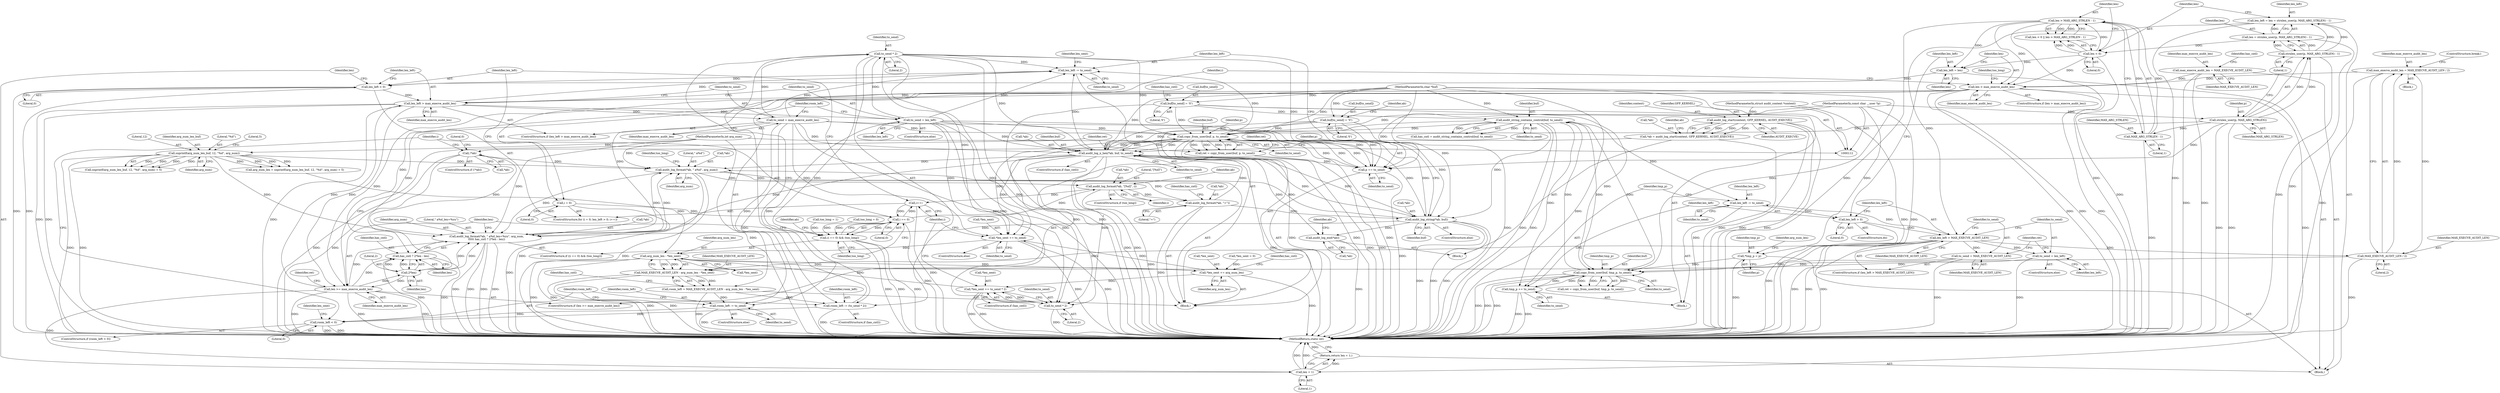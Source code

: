 digraph "1_linux_43761473c254b45883a64441dd0bc85a42f3645c_0@API" {
"1000283" [label="(Call,to_send * 2)"];
"1000268" [label="(Call,to_send = len_left)"];
"1000261" [label="(Call,len_left > max_execve_audit_len)"];
"1000253" [label="(Call,len_left > 0)"];
"1000239" [label="(Call,len_left = len)"];
"1000167" [label="(Call,len > MAX_ARG_STRLEN - 1)"];
"1000164" [label="(Call,len < 0)"];
"1000154" [label="(Call,len = strnlen_user(p, MAX_ARG_STRLEN) - 1)"];
"1000156" [label="(Call,strnlen_user(p, MAX_ARG_STRLEN) - 1)"];
"1000157" [label="(Call,strnlen_user(p, MAX_ARG_STRLEN))"];
"1000117" [label="(MethodParameterIn,const char __user *p)"];
"1000169" [label="(Call,MAX_ARG_STRLEN - 1)"];
"1000394" [label="(Call,len_left -= to_send)"];
"1000283" [label="(Call,to_send * 2)"];
"1000264" [label="(Call,to_send = max_execve_audit_len)"];
"1000338" [label="(Call,copy_from_user(buf, p, to_send))"];
"1000381" [label="(Call,audit_log_n_hex(*ab, buf, to_send))"];
"1000375" [label="(Call,audit_log_format(*ab, \"=\"))"];
"1000363" [label="(Call,audit_log_format(*ab, \" a%d\", arg_num))"];
"1000310" [label="(Call,!*ab)"];
"1000302" [label="(Call,*ab = audit_log_start(context, GFP_KERNEL, AUDIT_EXECVE))"];
"1000305" [label="(Call,audit_log_start(context, GFP_KERNEL, AUDIT_EXECVE))"];
"1000113" [label="(MethodParameterIn,struct audit_context *context)"];
"1000387" [label="(Call,audit_log_string(*ab, buf))"];
"1000218" [label="(Call,audit_string_contains_control(buf, to_send))"];
"1000211" [label="(Call,buf[to_send] = '\0')"];
"1000118" [label="(MethodParameterIn,char *buf)"];
"1000195" [label="(Call,copy_from_user(buf, tmp_p, to_send))"];
"1000122" [label="(Call,*tmp_p = p)"];
"1000233" [label="(Call,tmp_p += to_send)"];
"1000186" [label="(Call,to_send = MAX_EXECVE_AUDIT_LEN)"];
"1000183" [label="(Call,len_left > MAX_EXECVE_AUDIT_LEN)"];
"1000236" [label="(Call,len_left > 0)"];
"1000230" [label="(Call,len_left -= to_send)"];
"1000152" [label="(Call,len_left = len = strnlen_user(p, MAX_ARG_STRLEN) - 1)"];
"1000190" [label="(Call,to_send = len_left)"];
"1000358" [label="(Call,buf[to_send] = '\0')"];
"1000321" [label="(Call,audit_log_format(*ab, \" a%d_len=%zu\", arg_num,\n\t\t\t\t\t has_cntl ? 2*len : len))"];
"1000129" [label="(Call,snprintf(arg_num_len_buf, 12, \"%d\", arg_num))"];
"1000115" [label="(MethodParameterIn,int arg_num)"];
"1000328" [label="(Call,2*len)"];
"1000333" [label="(Call,len >= max_execve_audit_len)"];
"1000243" [label="(Call,len > max_execve_audit_len)"];
"1000224" [label="(Call,max_execve_audit_len = MAX_EXECVE_AUDIT_LEN / 2)"];
"1000226" [label="(Call,MAX_EXECVE_AUDIT_LEN / 2)"];
"1000139" [label="(Call,max_execve_audit_len = MAX_EXECVE_AUDIT_LEN)"];
"1000370" [label="(Call,audit_log_format(*ab, \"[%d]\", i))"];
"1000317" [label="(Call,i == 0)"];
"1000250" [label="(Call,i = 0)"];
"1000256" [label="(Call,i++)"];
"1000391" [label="(Call,p += to_send)"];
"1000281" [label="(Call,room_left -= (to_send * 2))"];
"1000291" [label="(Call,room_left < 0)"];
"1000336" [label="(Call,ret = copy_from_user(buf, p, to_send))"];
"1000299" [label="(Call,audit_log_end(*ab))"];
"1000316" [label="(Call,(i == 0) && (too_long))"];
"1000406" [label="(Call,to_send * 2)"];
"1000403" [label="(Call,*len_sent += to_send * 2)"];
"1000275" [label="(Call,arg_num_len - *len_sent)"];
"1000273" [label="(Call,MAX_EXECVE_AUDIT_LEN - arg_num_len - *len_sent)"];
"1000271" [label="(Call,room_left = MAX_EXECVE_AUDIT_LEN - arg_num_len - *len_sent)"];
"1000287" [label="(Call,room_left -= to_send)"];
"1000397" [label="(Call,*len_sent += arg_num_len)"];
"1000410" [label="(Call,*len_sent += to_send)"];
"1000326" [label="(Call,has_cntl ? 2*len : len)"];
"1000415" [label="(Call,len + 1)"];
"1000414" [label="(Return,return len + 1;)"];
"1000287" [label="(Call,room_left -= to_send)"];
"1000148" [label="(Call,too_long = 0)"];
"1000333" [label="(Call,len >= max_execve_audit_len)"];
"1000195" [label="(Call,copy_from_user(buf, tmp_p, to_send))"];
"1000227" [label="(Identifier,MAX_EXECVE_AUDIT_LEN)"];
"1000217" [label="(Identifier,has_cntl)"];
"1000315" [label="(ControlStructure,if ((i == 0) && (too_long)))"];
"1000185" [label="(Identifier,MAX_EXECVE_AUDIT_LEN)"];
"1000316" [label="(Call,(i == 0) && (too_long))"];
"1000369" [label="(Identifier,too_long)"];
"1000387" [label="(Call,audit_log_string(*ab, buf))"];
"1000155" [label="(Identifier,len)"];
"1000169" [label="(Call,MAX_ARG_STRLEN - 1)"];
"1000294" [label="(Block,)"];
"1000373" [label="(Literal,\"[%d]\")"];
"1000320" [label="(Identifier,too_long)"];
"1000328" [label="(Call,2*len)"];
"1000395" [label="(Identifier,len_left)"];
"1000293" [label="(Literal,0)"];
"1000218" [label="(Call,audit_string_contains_control(buf, to_send))"];
"1000413" [label="(Identifier,to_send)"];
"1000397" [label="(Call,*len_sent += arg_num_len)"];
"1000307" [label="(Identifier,GFP_KERNEL)"];
"1000152" [label="(Call,len_left = len = strnlen_user(p, MAX_ARG_STRLEN) - 1)"];
"1000317" [label="(Call,i == 0)"];
"1000377" [label="(Identifier,ab)"];
"1000284" [label="(Identifier,to_send)"];
"1000240" [label="(Identifier,len_left)"];
"1000219" [label="(Identifier,buf)"];
"1000186" [label="(Call,to_send = MAX_EXECVE_AUDIT_LEN)"];
"1000334" [label="(Identifier,len)"];
"1000410" [label="(Call,*len_sent += to_send)"];
"1000131" [label="(Literal,12)"];
"1000281" [label="(Call,room_left -= (to_send * 2))"];
"1000272" [label="(Identifier,room_left)"];
"1000305" [label="(Call,audit_log_start(context, GFP_KERNEL, AUDIT_EXECVE))"];
"1000374" [label="(Identifier,i)"];
"1000404" [label="(Call,*len_sent)"];
"1000276" [label="(Identifier,arg_num_len)"];
"1000290" [label="(ControlStructure,if (room_left < 0))"];
"1000363" [label="(Call,audit_log_format(*ab, \" a%d\", arg_num))"];
"1000295" [label="(Call,*len_sent = 0)"];
"1000329" [label="(Literal,2)"];
"1000386" [label="(ControlStructure,else)"];
"1000392" [label="(Identifier,p)"];
"1000291" [label="(Call,room_left < 0)"];
"1000384" [label="(Identifier,buf)"];
"1000385" [label="(Identifier,to_send)"];
"1000273" [label="(Call,MAX_EXECVE_AUDIT_LEN - arg_num_len - *len_sent)"];
"1000407" [label="(Identifier,to_send)"];
"1000375" [label="(Call,audit_log_format(*ab, \"=\"))"];
"1000191" [label="(Identifier,to_send)"];
"1000124" [label="(Identifier,p)"];
"1000167" [label="(Call,len > MAX_ARG_STRLEN - 1)"];
"1000157" [label="(Call,strnlen_user(p, MAX_ARG_STRLEN))"];
"1000251" [label="(Identifier,i)"];
"1000300" [label="(Call,*ab)"];
"1000154" [label="(Call,len = strnlen_user(p, MAX_ARG_STRLEN) - 1)"];
"1000368" [label="(ControlStructure,if (too_long))"];
"1000371" [label="(Call,*ab)"];
"1000336" [label="(Call,ret = copy_from_user(buf, p, to_send))"];
"1000254" [label="(Identifier,len_left)"];
"1000190" [label="(Call,to_send = len_left)"];
"1000193" [label="(Call,ret = copy_from_user(buf, tmp_p, to_send))"];
"1000321" [label="(Call,audit_log_format(*ab, \" a%d_len=%zu\", arg_num,\n\t\t\t\t\t has_cntl ? 2*len : len))"];
"1000401" [label="(ControlStructure,if (has_cntl))"];
"1000182" [label="(ControlStructure,if (len_left > MAX_EXECVE_AUDIT_LEN))"];
"1000253" [label="(Call,len_left > 0)"];
"1000390" [label="(Identifier,buf)"];
"1000236" [label="(Call,len_left > 0)"];
"1000367" [label="(Identifier,arg_num)"];
"1000211" [label="(Call,buf[to_send] = '\0')"];
"1000113" [label="(MethodParameterIn,struct audit_context *context)"];
"1000139" [label="(Call,max_execve_audit_len = MAX_EXECVE_AUDIT_LEN)"];
"1000171" [label="(Literal,1)"];
"1000225" [label="(Identifier,max_execve_audit_len)"];
"1000323" [label="(Identifier,ab)"];
"1000366" [label="(Literal,\" a%d\")"];
"1000187" [label="(Identifier,to_send)"];
"1000299" [label="(Call,audit_log_end(*ab))"];
"1000267" [label="(ControlStructure,else)"];
"1000358" [label="(Call,buf[to_send] = '\0')"];
"1000285" [label="(Literal,2)"];
"1000288" [label="(Identifier,room_left)"];
"1000337" [label="(Identifier,ret)"];
"1000153" [label="(Identifier,len_left)"];
"1000250" [label="(Call,i = 0)"];
"1000160" [label="(Literal,1)"];
"1000326" [label="(Call,has_cntl ? 2*len : len)"];
"1000164" [label="(Call,len < 0)"];
"1000382" [label="(Call,*ab)"];
"1000232" [label="(Identifier,to_send)"];
"1000238" [label="(Literal,0)"];
"1000165" [label="(Identifier,len)"];
"1000341" [label="(Identifier,to_send)"];
"1000370" [label="(Call,audit_log_format(*ab, \"[%d]\", i))"];
"1000359" [label="(Call,buf[to_send])"];
"1000255" [label="(Literal,0)"];
"1000393" [label="(Identifier,to_send)"];
"1000194" [label="(Identifier,ret)"];
"1000400" [label="(Identifier,arg_num_len)"];
"1000376" [label="(Call,*ab)"];
"1000130" [label="(Identifier,arg_num_len_buf)"];
"1000129" [label="(Call,snprintf(arg_num_len_buf, 12, \"%d\", arg_num))"];
"1000417" [label="(Literal,1)"];
"1000415" [label="(Call,len + 1)"];
"1000314" [label="(Literal,0)"];
"1000188" [label="(Identifier,MAX_EXECVE_AUDIT_LEN)"];
"1000197" [label="(Identifier,tmp_p)"];
"1000344" [label="(Identifier,ret)"];
"1000339" [label="(Identifier,buf)"];
"1000168" [label="(Identifier,len)"];
"1000128" [label="(Call,snprintf(arg_num_len_buf, 12, \"%d\", arg_num) + 5)"];
"1000268" [label="(Call,to_send = len_left)"];
"1000379" [label="(ControlStructure,if (has_cntl))"];
"1000306" [label="(Identifier,context)"];
"1000274" [label="(Identifier,MAX_EXECVE_AUDIT_LEN)"];
"1000280" [label="(Identifier,has_cntl)"];
"1000414" [label="(Return,return len + 1;)"];
"1000234" [label="(Identifier,tmp_p)"];
"1000416" [label="(Identifier,len)"];
"1000119" [label="(Block,)"];
"1000362" [label="(Literal,'\0')"];
"1000249" [label="(ControlStructure,for (i = 0; len_left > 0; i++))"];
"1000330" [label="(Identifier,len)"];
"1000402" [label="(Identifier,has_cntl)"];
"1000325" [label="(Identifier,arg_num)"];
"1000122" [label="(Call,*tmp_p = p)"];
"1000327" [label="(Identifier,has_cntl)"];
"1000322" [label="(Call,*ab)"];
"1000226" [label="(Call,MAX_EXECVE_AUDIT_LEN / 2)"];
"1000170" [label="(Identifier,MAX_ARG_STRLEN)"];
"1000233" [label="(Call,tmp_p += to_send)"];
"1000237" [label="(Identifier,len_left)"];
"1000159" [label="(Identifier,MAX_ARG_STRLEN)"];
"1000277" [label="(Call,*len_sent)"];
"1000192" [label="(Identifier,len_left)"];
"1000140" [label="(Identifier,max_execve_audit_len)"];
"1000241" [label="(Identifier,len)"];
"1000257" [label="(Identifier,i)"];
"1000408" [label="(Literal,2)"];
"1000265" [label="(Identifier,to_send)"];
"1000145" [label="(Identifier,has_cntl)"];
"1000235" [label="(Identifier,to_send)"];
"1000252" [label="(Literal,0)"];
"1000411" [label="(Call,*len_sent)"];
"1000262" [label="(Identifier,len_left)"];
"1000181" [label="(Block,)"];
"1000180" [label="(ControlStructure,do)"];
"1000244" [label="(Identifier,len)"];
"1000243" [label="(Call,len > max_execve_audit_len)"];
"1000335" [label="(Identifier,max_execve_audit_len)"];
"1000381" [label="(Call,audit_log_n_hex(*ab, buf, to_send))"];
"1000118" [label="(MethodParameterIn,char *buf)"];
"1000127" [label="(Identifier,arg_num_len)"];
"1000215" [label="(Literal,'\0')"];
"1000115" [label="(MethodParameterIn,int arg_num)"];
"1000319" [label="(Literal,0)"];
"1000198" [label="(Identifier,to_send)"];
"1000231" [label="(Identifier,len_left)"];
"1000286" [label="(ControlStructure,else)"];
"1000230" [label="(Call,len_left -= to_send)"];
"1000338" [label="(Call,copy_from_user(buf, p, to_send))"];
"1000158" [label="(Identifier,p)"];
"1000347" [label="(Identifier,ret)"];
"1000391" [label="(Call,p += to_send)"];
"1000126" [label="(Call,arg_num_len = snprintf(arg_num_len_buf, 12, \"%d\", arg_num) + 5)"];
"1000297" [label="(Identifier,len_sent)"];
"1000279" [label="(ControlStructure,if (has_cntl))"];
"1000312" [label="(Identifier,ab)"];
"1000403" [label="(Call,*len_sent += to_send * 2)"];
"1000331" [label="(Identifier,len)"];
"1000282" [label="(Identifier,room_left)"];
"1000220" [label="(Identifier,to_send)"];
"1000399" [label="(Identifier,len_sent)"];
"1000269" [label="(Identifier,to_send)"];
"1000260" [label="(ControlStructure,if (len_left > max_execve_audit_len))"];
"1000189" [label="(ControlStructure,else)"];
"1000228" [label="(Literal,2)"];
"1000246" [label="(Call,too_long = 1)"];
"1000309" [label="(ControlStructure,if (!*ab))"];
"1000245" [label="(Identifier,max_execve_audit_len)"];
"1000261" [label="(Call,len_left > max_execve_audit_len)"];
"1000340" [label="(Identifier,p)"];
"1000380" [label="(Identifier,has_cntl)"];
"1000117" [label="(MethodParameterIn,const char __user *p)"];
"1000163" [label="(Call,len < 0 || len > MAX_ARG_STRLEN - 1)"];
"1000318" [label="(Identifier,i)"];
"1000365" [label="(Identifier,ab)"];
"1000196" [label="(Identifier,buf)"];
"1000229" [label="(ControlStructure,break;)"];
"1000256" [label="(Call,i++)"];
"1000275" [label="(Call,arg_num_len - *len_sent)"];
"1000302" [label="(Call,*ab = audit_log_start(context, GFP_KERNEL, AUDIT_EXECVE))"];
"1000216" [label="(Call,has_cntl = audit_string_contains_control(buf, to_send))"];
"1000394" [label="(Call,len_left -= to_send)"];
"1000409" [label="(ControlStructure,else)"];
"1000224" [label="(Call,max_execve_audit_len = MAX_EXECVE_AUDIT_LEN / 2)"];
"1000364" [label="(Call,*ab)"];
"1000271" [label="(Call,room_left = MAX_EXECVE_AUDIT_LEN - arg_num_len - *len_sent)"];
"1000398" [label="(Call,*len_sent)"];
"1000311" [label="(Call,*ab)"];
"1000166" [label="(Literal,0)"];
"1000270" [label="(Identifier,len_left)"];
"1000239" [label="(Call,len_left = len)"];
"1000406" [label="(Call,to_send * 2)"];
"1000378" [label="(Literal,\"=\")"];
"1000308" [label="(Identifier,AUDIT_EXECVE)"];
"1000324" [label="(Literal,\" a%d_len=%zu\")"];
"1000388" [label="(Call,*ab)"];
"1000242" [label="(ControlStructure,if (len > max_execve_audit_len))"];
"1000289" [label="(Identifier,to_send)"];
"1000264" [label="(Call,to_send = max_execve_audit_len)"];
"1000396" [label="(Identifier,to_send)"];
"1000258" [label="(Block,)"];
"1000132" [label="(Literal,\"%d\")"];
"1000212" [label="(Call,buf[to_send])"];
"1000292" [label="(Identifier,room_left)"];
"1000141" [label="(Identifier,MAX_EXECVE_AUDIT_LEN)"];
"1000310" [label="(Call,!*ab)"];
"1000332" [label="(ControlStructure,if (len >= max_execve_audit_len))"];
"1000156" [label="(Call,strnlen_user(p, MAX_ARG_STRLEN) - 1)"];
"1000303" [label="(Call,*ab)"];
"1000304" [label="(Identifier,ab)"];
"1000247" [label="(Identifier,too_long)"];
"1000283" [label="(Call,to_send * 2)"];
"1000266" [label="(Identifier,max_execve_audit_len)"];
"1000263" [label="(Identifier,max_execve_audit_len)"];
"1000123" [label="(Identifier,tmp_p)"];
"1000184" [label="(Identifier,len_left)"];
"1000133" [label="(Identifier,arg_num)"];
"1000223" [label="(Block,)"];
"1000183" [label="(Call,len_left > MAX_EXECVE_AUDIT_LEN)"];
"1000134" [label="(Literal,5)"];
"1000418" [label="(MethodReturn,static int)"];
"1000283" -> "1000281"  [label="AST: "];
"1000283" -> "1000285"  [label="CFG: "];
"1000284" -> "1000283"  [label="AST: "];
"1000285" -> "1000283"  [label="AST: "];
"1000281" -> "1000283"  [label="CFG: "];
"1000283" -> "1000418"  [label="DDG: "];
"1000283" -> "1000281"  [label="DDG: "];
"1000283" -> "1000281"  [label="DDG: "];
"1000268" -> "1000283"  [label="DDG: "];
"1000264" -> "1000283"  [label="DDG: "];
"1000283" -> "1000338"  [label="DDG: "];
"1000283" -> "1000381"  [label="DDG: "];
"1000283" -> "1000391"  [label="DDG: "];
"1000283" -> "1000394"  [label="DDG: "];
"1000283" -> "1000406"  [label="DDG: "];
"1000283" -> "1000410"  [label="DDG: "];
"1000268" -> "1000267"  [label="AST: "];
"1000268" -> "1000270"  [label="CFG: "];
"1000269" -> "1000268"  [label="AST: "];
"1000270" -> "1000268"  [label="AST: "];
"1000272" -> "1000268"  [label="CFG: "];
"1000268" -> "1000418"  [label="DDG: "];
"1000261" -> "1000268"  [label="DDG: "];
"1000268" -> "1000287"  [label="DDG: "];
"1000268" -> "1000338"  [label="DDG: "];
"1000268" -> "1000381"  [label="DDG: "];
"1000268" -> "1000391"  [label="DDG: "];
"1000268" -> "1000394"  [label="DDG: "];
"1000268" -> "1000406"  [label="DDG: "];
"1000268" -> "1000410"  [label="DDG: "];
"1000261" -> "1000260"  [label="AST: "];
"1000261" -> "1000263"  [label="CFG: "];
"1000262" -> "1000261"  [label="AST: "];
"1000263" -> "1000261"  [label="AST: "];
"1000265" -> "1000261"  [label="CFG: "];
"1000269" -> "1000261"  [label="CFG: "];
"1000261" -> "1000418"  [label="DDG: "];
"1000261" -> "1000418"  [label="DDG: "];
"1000261" -> "1000418"  [label="DDG: "];
"1000253" -> "1000261"  [label="DDG: "];
"1000243" -> "1000261"  [label="DDG: "];
"1000333" -> "1000261"  [label="DDG: "];
"1000261" -> "1000264"  [label="DDG: "];
"1000261" -> "1000333"  [label="DDG: "];
"1000261" -> "1000394"  [label="DDG: "];
"1000253" -> "1000249"  [label="AST: "];
"1000253" -> "1000255"  [label="CFG: "];
"1000254" -> "1000253"  [label="AST: "];
"1000255" -> "1000253"  [label="AST: "];
"1000262" -> "1000253"  [label="CFG: "];
"1000416" -> "1000253"  [label="CFG: "];
"1000253" -> "1000418"  [label="DDG: "];
"1000253" -> "1000418"  [label="DDG: "];
"1000239" -> "1000253"  [label="DDG: "];
"1000394" -> "1000253"  [label="DDG: "];
"1000239" -> "1000119"  [label="AST: "];
"1000239" -> "1000241"  [label="CFG: "];
"1000240" -> "1000239"  [label="AST: "];
"1000241" -> "1000239"  [label="AST: "];
"1000244" -> "1000239"  [label="CFG: "];
"1000167" -> "1000239"  [label="DDG: "];
"1000164" -> "1000239"  [label="DDG: "];
"1000167" -> "1000163"  [label="AST: "];
"1000167" -> "1000169"  [label="CFG: "];
"1000168" -> "1000167"  [label="AST: "];
"1000169" -> "1000167"  [label="AST: "];
"1000163" -> "1000167"  [label="CFG: "];
"1000167" -> "1000418"  [label="DDG: "];
"1000167" -> "1000418"  [label="DDG: "];
"1000167" -> "1000163"  [label="DDG: "];
"1000167" -> "1000163"  [label="DDG: "];
"1000164" -> "1000167"  [label="DDG: "];
"1000169" -> "1000167"  [label="DDG: "];
"1000169" -> "1000167"  [label="DDG: "];
"1000167" -> "1000243"  [label="DDG: "];
"1000164" -> "1000163"  [label="AST: "];
"1000164" -> "1000166"  [label="CFG: "];
"1000165" -> "1000164"  [label="AST: "];
"1000166" -> "1000164"  [label="AST: "];
"1000168" -> "1000164"  [label="CFG: "];
"1000163" -> "1000164"  [label="CFG: "];
"1000164" -> "1000418"  [label="DDG: "];
"1000164" -> "1000163"  [label="DDG: "];
"1000164" -> "1000163"  [label="DDG: "];
"1000154" -> "1000164"  [label="DDG: "];
"1000164" -> "1000243"  [label="DDG: "];
"1000154" -> "1000152"  [label="AST: "];
"1000154" -> "1000156"  [label="CFG: "];
"1000155" -> "1000154"  [label="AST: "];
"1000156" -> "1000154"  [label="AST: "];
"1000152" -> "1000154"  [label="CFG: "];
"1000154" -> "1000418"  [label="DDG: "];
"1000154" -> "1000152"  [label="DDG: "];
"1000156" -> "1000154"  [label="DDG: "];
"1000156" -> "1000154"  [label="DDG: "];
"1000156" -> "1000160"  [label="CFG: "];
"1000157" -> "1000156"  [label="AST: "];
"1000160" -> "1000156"  [label="AST: "];
"1000156" -> "1000418"  [label="DDG: "];
"1000156" -> "1000152"  [label="DDG: "];
"1000156" -> "1000152"  [label="DDG: "];
"1000157" -> "1000156"  [label="DDG: "];
"1000157" -> "1000156"  [label="DDG: "];
"1000157" -> "1000159"  [label="CFG: "];
"1000158" -> "1000157"  [label="AST: "];
"1000159" -> "1000157"  [label="AST: "];
"1000160" -> "1000157"  [label="CFG: "];
"1000157" -> "1000418"  [label="DDG: "];
"1000157" -> "1000418"  [label="DDG: "];
"1000117" -> "1000157"  [label="DDG: "];
"1000157" -> "1000169"  [label="DDG: "];
"1000157" -> "1000338"  [label="DDG: "];
"1000157" -> "1000391"  [label="DDG: "];
"1000117" -> "1000112"  [label="AST: "];
"1000117" -> "1000418"  [label="DDG: "];
"1000117" -> "1000122"  [label="DDG: "];
"1000117" -> "1000338"  [label="DDG: "];
"1000117" -> "1000391"  [label="DDG: "];
"1000169" -> "1000171"  [label="CFG: "];
"1000170" -> "1000169"  [label="AST: "];
"1000171" -> "1000169"  [label="AST: "];
"1000169" -> "1000418"  [label="DDG: "];
"1000394" -> "1000258"  [label="AST: "];
"1000394" -> "1000396"  [label="CFG: "];
"1000395" -> "1000394"  [label="AST: "];
"1000396" -> "1000394"  [label="AST: "];
"1000399" -> "1000394"  [label="CFG: "];
"1000338" -> "1000394"  [label="DDG: "];
"1000381" -> "1000394"  [label="DDG: "];
"1000264" -> "1000394"  [label="DDG: "];
"1000264" -> "1000260"  [label="AST: "];
"1000264" -> "1000266"  [label="CFG: "];
"1000265" -> "1000264"  [label="AST: "];
"1000266" -> "1000264"  [label="AST: "];
"1000272" -> "1000264"  [label="CFG: "];
"1000264" -> "1000418"  [label="DDG: "];
"1000264" -> "1000287"  [label="DDG: "];
"1000264" -> "1000338"  [label="DDG: "];
"1000264" -> "1000381"  [label="DDG: "];
"1000264" -> "1000391"  [label="DDG: "];
"1000264" -> "1000406"  [label="DDG: "];
"1000264" -> "1000410"  [label="DDG: "];
"1000338" -> "1000336"  [label="AST: "];
"1000338" -> "1000341"  [label="CFG: "];
"1000339" -> "1000338"  [label="AST: "];
"1000340" -> "1000338"  [label="AST: "];
"1000341" -> "1000338"  [label="AST: "];
"1000336" -> "1000338"  [label="CFG: "];
"1000338" -> "1000418"  [label="DDG: "];
"1000338" -> "1000418"  [label="DDG: "];
"1000338" -> "1000418"  [label="DDG: "];
"1000338" -> "1000336"  [label="DDG: "];
"1000338" -> "1000336"  [label="DDG: "];
"1000338" -> "1000336"  [label="DDG: "];
"1000381" -> "1000338"  [label="DDG: "];
"1000218" -> "1000338"  [label="DDG: "];
"1000211" -> "1000338"  [label="DDG: "];
"1000387" -> "1000338"  [label="DDG: "];
"1000358" -> "1000338"  [label="DDG: "];
"1000118" -> "1000338"  [label="DDG: "];
"1000391" -> "1000338"  [label="DDG: "];
"1000338" -> "1000381"  [label="DDG: "];
"1000338" -> "1000381"  [label="DDG: "];
"1000338" -> "1000387"  [label="DDG: "];
"1000338" -> "1000391"  [label="DDG: "];
"1000338" -> "1000391"  [label="DDG: "];
"1000338" -> "1000406"  [label="DDG: "];
"1000338" -> "1000410"  [label="DDG: "];
"1000381" -> "1000379"  [label="AST: "];
"1000381" -> "1000385"  [label="CFG: "];
"1000382" -> "1000381"  [label="AST: "];
"1000384" -> "1000381"  [label="AST: "];
"1000385" -> "1000381"  [label="AST: "];
"1000392" -> "1000381"  [label="CFG: "];
"1000381" -> "1000418"  [label="DDG: "];
"1000381" -> "1000418"  [label="DDG: "];
"1000381" -> "1000418"  [label="DDG: "];
"1000381" -> "1000299"  [label="DDG: "];
"1000381" -> "1000321"  [label="DDG: "];
"1000381" -> "1000363"  [label="DDG: "];
"1000375" -> "1000381"  [label="DDG: "];
"1000218" -> "1000381"  [label="DDG: "];
"1000387" -> "1000381"  [label="DDG: "];
"1000358" -> "1000381"  [label="DDG: "];
"1000118" -> "1000381"  [label="DDG: "];
"1000381" -> "1000387"  [label="DDG: "];
"1000381" -> "1000391"  [label="DDG: "];
"1000381" -> "1000406"  [label="DDG: "];
"1000381" -> "1000410"  [label="DDG: "];
"1000375" -> "1000258"  [label="AST: "];
"1000375" -> "1000378"  [label="CFG: "];
"1000376" -> "1000375"  [label="AST: "];
"1000378" -> "1000375"  [label="AST: "];
"1000380" -> "1000375"  [label="CFG: "];
"1000375" -> "1000418"  [label="DDG: "];
"1000363" -> "1000375"  [label="DDG: "];
"1000370" -> "1000375"  [label="DDG: "];
"1000375" -> "1000387"  [label="DDG: "];
"1000363" -> "1000258"  [label="AST: "];
"1000363" -> "1000367"  [label="CFG: "];
"1000364" -> "1000363"  [label="AST: "];
"1000366" -> "1000363"  [label="AST: "];
"1000367" -> "1000363"  [label="AST: "];
"1000369" -> "1000363"  [label="CFG: "];
"1000363" -> "1000418"  [label="DDG: "];
"1000363" -> "1000418"  [label="DDG: "];
"1000363" -> "1000321"  [label="DDG: "];
"1000310" -> "1000363"  [label="DDG: "];
"1000387" -> "1000363"  [label="DDG: "];
"1000321" -> "1000363"  [label="DDG: "];
"1000321" -> "1000363"  [label="DDG: "];
"1000129" -> "1000363"  [label="DDG: "];
"1000115" -> "1000363"  [label="DDG: "];
"1000363" -> "1000370"  [label="DDG: "];
"1000310" -> "1000309"  [label="AST: "];
"1000310" -> "1000311"  [label="CFG: "];
"1000311" -> "1000310"  [label="AST: "];
"1000314" -> "1000310"  [label="CFG: "];
"1000318" -> "1000310"  [label="CFG: "];
"1000310" -> "1000418"  [label="DDG: "];
"1000310" -> "1000418"  [label="DDG: "];
"1000302" -> "1000310"  [label="DDG: "];
"1000310" -> "1000321"  [label="DDG: "];
"1000302" -> "1000294"  [label="AST: "];
"1000302" -> "1000305"  [label="CFG: "];
"1000303" -> "1000302"  [label="AST: "];
"1000305" -> "1000302"  [label="AST: "];
"1000312" -> "1000302"  [label="CFG: "];
"1000302" -> "1000418"  [label="DDG: "];
"1000305" -> "1000302"  [label="DDG: "];
"1000305" -> "1000302"  [label="DDG: "];
"1000305" -> "1000302"  [label="DDG: "];
"1000305" -> "1000308"  [label="CFG: "];
"1000306" -> "1000305"  [label="AST: "];
"1000307" -> "1000305"  [label="AST: "];
"1000308" -> "1000305"  [label="AST: "];
"1000305" -> "1000418"  [label="DDG: "];
"1000305" -> "1000418"  [label="DDG: "];
"1000305" -> "1000418"  [label="DDG: "];
"1000113" -> "1000305"  [label="DDG: "];
"1000113" -> "1000112"  [label="AST: "];
"1000113" -> "1000418"  [label="DDG: "];
"1000387" -> "1000386"  [label="AST: "];
"1000387" -> "1000390"  [label="CFG: "];
"1000388" -> "1000387"  [label="AST: "];
"1000390" -> "1000387"  [label="AST: "];
"1000392" -> "1000387"  [label="CFG: "];
"1000387" -> "1000418"  [label="DDG: "];
"1000387" -> "1000418"  [label="DDG: "];
"1000387" -> "1000418"  [label="DDG: "];
"1000387" -> "1000299"  [label="DDG: "];
"1000387" -> "1000321"  [label="DDG: "];
"1000218" -> "1000387"  [label="DDG: "];
"1000358" -> "1000387"  [label="DDG: "];
"1000118" -> "1000387"  [label="DDG: "];
"1000218" -> "1000216"  [label="AST: "];
"1000218" -> "1000220"  [label="CFG: "];
"1000219" -> "1000218"  [label="AST: "];
"1000220" -> "1000218"  [label="AST: "];
"1000216" -> "1000218"  [label="CFG: "];
"1000218" -> "1000418"  [label="DDG: "];
"1000218" -> "1000418"  [label="DDG: "];
"1000218" -> "1000195"  [label="DDG: "];
"1000218" -> "1000216"  [label="DDG: "];
"1000218" -> "1000216"  [label="DDG: "];
"1000211" -> "1000218"  [label="DDG: "];
"1000195" -> "1000218"  [label="DDG: "];
"1000195" -> "1000218"  [label="DDG: "];
"1000118" -> "1000218"  [label="DDG: "];
"1000218" -> "1000230"  [label="DDG: "];
"1000218" -> "1000233"  [label="DDG: "];
"1000211" -> "1000181"  [label="AST: "];
"1000211" -> "1000215"  [label="CFG: "];
"1000212" -> "1000211"  [label="AST: "];
"1000215" -> "1000211"  [label="AST: "];
"1000217" -> "1000211"  [label="CFG: "];
"1000211" -> "1000418"  [label="DDG: "];
"1000211" -> "1000195"  [label="DDG: "];
"1000118" -> "1000211"  [label="DDG: "];
"1000118" -> "1000112"  [label="AST: "];
"1000118" -> "1000418"  [label="DDG: "];
"1000118" -> "1000195"  [label="DDG: "];
"1000118" -> "1000358"  [label="DDG: "];
"1000195" -> "1000193"  [label="AST: "];
"1000195" -> "1000198"  [label="CFG: "];
"1000196" -> "1000195"  [label="AST: "];
"1000197" -> "1000195"  [label="AST: "];
"1000198" -> "1000195"  [label="AST: "];
"1000193" -> "1000195"  [label="CFG: "];
"1000195" -> "1000418"  [label="DDG: "];
"1000195" -> "1000418"  [label="DDG: "];
"1000195" -> "1000418"  [label="DDG: "];
"1000195" -> "1000193"  [label="DDG: "];
"1000195" -> "1000193"  [label="DDG: "];
"1000195" -> "1000193"  [label="DDG: "];
"1000122" -> "1000195"  [label="DDG: "];
"1000233" -> "1000195"  [label="DDG: "];
"1000186" -> "1000195"  [label="DDG: "];
"1000190" -> "1000195"  [label="DDG: "];
"1000195" -> "1000233"  [label="DDG: "];
"1000122" -> "1000119"  [label="AST: "];
"1000122" -> "1000124"  [label="CFG: "];
"1000123" -> "1000122"  [label="AST: "];
"1000124" -> "1000122"  [label="AST: "];
"1000127" -> "1000122"  [label="CFG: "];
"1000122" -> "1000418"  [label="DDG: "];
"1000233" -> "1000181"  [label="AST: "];
"1000233" -> "1000235"  [label="CFG: "];
"1000234" -> "1000233"  [label="AST: "];
"1000235" -> "1000233"  [label="AST: "];
"1000237" -> "1000233"  [label="CFG: "];
"1000233" -> "1000418"  [label="DDG: "];
"1000233" -> "1000418"  [label="DDG: "];
"1000186" -> "1000182"  [label="AST: "];
"1000186" -> "1000188"  [label="CFG: "];
"1000187" -> "1000186"  [label="AST: "];
"1000188" -> "1000186"  [label="AST: "];
"1000194" -> "1000186"  [label="CFG: "];
"1000186" -> "1000418"  [label="DDG: "];
"1000183" -> "1000186"  [label="DDG: "];
"1000183" -> "1000182"  [label="AST: "];
"1000183" -> "1000185"  [label="CFG: "];
"1000184" -> "1000183"  [label="AST: "];
"1000185" -> "1000183"  [label="AST: "];
"1000187" -> "1000183"  [label="CFG: "];
"1000191" -> "1000183"  [label="CFG: "];
"1000183" -> "1000418"  [label="DDG: "];
"1000183" -> "1000418"  [label="DDG: "];
"1000183" -> "1000418"  [label="DDG: "];
"1000236" -> "1000183"  [label="DDG: "];
"1000152" -> "1000183"  [label="DDG: "];
"1000183" -> "1000190"  [label="DDG: "];
"1000183" -> "1000226"  [label="DDG: "];
"1000183" -> "1000230"  [label="DDG: "];
"1000183" -> "1000273"  [label="DDG: "];
"1000236" -> "1000180"  [label="AST: "];
"1000236" -> "1000238"  [label="CFG: "];
"1000237" -> "1000236"  [label="AST: "];
"1000238" -> "1000236"  [label="AST: "];
"1000184" -> "1000236"  [label="CFG: "];
"1000240" -> "1000236"  [label="CFG: "];
"1000236" -> "1000418"  [label="DDG: "];
"1000230" -> "1000236"  [label="DDG: "];
"1000230" -> "1000181"  [label="AST: "];
"1000230" -> "1000232"  [label="CFG: "];
"1000231" -> "1000230"  [label="AST: "];
"1000232" -> "1000230"  [label="AST: "];
"1000234" -> "1000230"  [label="CFG: "];
"1000152" -> "1000119"  [label="AST: "];
"1000153" -> "1000152"  [label="AST: "];
"1000165" -> "1000152"  [label="CFG: "];
"1000152" -> "1000418"  [label="DDG: "];
"1000190" -> "1000189"  [label="AST: "];
"1000190" -> "1000192"  [label="CFG: "];
"1000191" -> "1000190"  [label="AST: "];
"1000192" -> "1000190"  [label="AST: "];
"1000194" -> "1000190"  [label="CFG: "];
"1000190" -> "1000418"  [label="DDG: "];
"1000358" -> "1000258"  [label="AST: "];
"1000358" -> "1000362"  [label="CFG: "];
"1000359" -> "1000358"  [label="AST: "];
"1000362" -> "1000358"  [label="AST: "];
"1000365" -> "1000358"  [label="CFG: "];
"1000358" -> "1000418"  [label="DDG: "];
"1000321" -> "1000315"  [label="AST: "];
"1000321" -> "1000326"  [label="CFG: "];
"1000322" -> "1000321"  [label="AST: "];
"1000324" -> "1000321"  [label="AST: "];
"1000325" -> "1000321"  [label="AST: "];
"1000326" -> "1000321"  [label="AST: "];
"1000334" -> "1000321"  [label="CFG: "];
"1000321" -> "1000418"  [label="DDG: "];
"1000321" -> "1000418"  [label="DDG: "];
"1000321" -> "1000418"  [label="DDG: "];
"1000321" -> "1000418"  [label="DDG: "];
"1000129" -> "1000321"  [label="DDG: "];
"1000115" -> "1000321"  [label="DDG: "];
"1000328" -> "1000321"  [label="DDG: "];
"1000328" -> "1000321"  [label="DDG: "];
"1000333" -> "1000321"  [label="DDG: "];
"1000243" -> "1000321"  [label="DDG: "];
"1000129" -> "1000128"  [label="AST: "];
"1000129" -> "1000133"  [label="CFG: "];
"1000130" -> "1000129"  [label="AST: "];
"1000131" -> "1000129"  [label="AST: "];
"1000132" -> "1000129"  [label="AST: "];
"1000133" -> "1000129"  [label="AST: "];
"1000134" -> "1000129"  [label="CFG: "];
"1000129" -> "1000418"  [label="DDG: "];
"1000129" -> "1000418"  [label="DDG: "];
"1000129" -> "1000126"  [label="DDG: "];
"1000129" -> "1000126"  [label="DDG: "];
"1000129" -> "1000126"  [label="DDG: "];
"1000129" -> "1000126"  [label="DDG: "];
"1000129" -> "1000128"  [label="DDG: "];
"1000129" -> "1000128"  [label="DDG: "];
"1000129" -> "1000128"  [label="DDG: "];
"1000129" -> "1000128"  [label="DDG: "];
"1000115" -> "1000129"  [label="DDG: "];
"1000115" -> "1000112"  [label="AST: "];
"1000115" -> "1000418"  [label="DDG: "];
"1000328" -> "1000326"  [label="AST: "];
"1000328" -> "1000330"  [label="CFG: "];
"1000329" -> "1000328"  [label="AST: "];
"1000330" -> "1000328"  [label="AST: "];
"1000326" -> "1000328"  [label="CFG: "];
"1000328" -> "1000326"  [label="DDG: "];
"1000328" -> "1000326"  [label="DDG: "];
"1000333" -> "1000328"  [label="DDG: "];
"1000243" -> "1000328"  [label="DDG: "];
"1000328" -> "1000333"  [label="DDG: "];
"1000333" -> "1000332"  [label="AST: "];
"1000333" -> "1000335"  [label="CFG: "];
"1000334" -> "1000333"  [label="AST: "];
"1000335" -> "1000333"  [label="AST: "];
"1000337" -> "1000333"  [label="CFG: "];
"1000344" -> "1000333"  [label="CFG: "];
"1000333" -> "1000418"  [label="DDG: "];
"1000333" -> "1000418"  [label="DDG: "];
"1000333" -> "1000418"  [label="DDG: "];
"1000333" -> "1000326"  [label="DDG: "];
"1000243" -> "1000333"  [label="DDG: "];
"1000333" -> "1000415"  [label="DDG: "];
"1000243" -> "1000242"  [label="AST: "];
"1000243" -> "1000245"  [label="CFG: "];
"1000244" -> "1000243"  [label="AST: "];
"1000245" -> "1000243"  [label="AST: "];
"1000247" -> "1000243"  [label="CFG: "];
"1000251" -> "1000243"  [label="CFG: "];
"1000243" -> "1000418"  [label="DDG: "];
"1000243" -> "1000418"  [label="DDG: "];
"1000243" -> "1000418"  [label="DDG: "];
"1000224" -> "1000243"  [label="DDG: "];
"1000139" -> "1000243"  [label="DDG: "];
"1000243" -> "1000326"  [label="DDG: "];
"1000243" -> "1000415"  [label="DDG: "];
"1000224" -> "1000223"  [label="AST: "];
"1000224" -> "1000226"  [label="CFG: "];
"1000225" -> "1000224"  [label="AST: "];
"1000226" -> "1000224"  [label="AST: "];
"1000229" -> "1000224"  [label="CFG: "];
"1000224" -> "1000418"  [label="DDG: "];
"1000226" -> "1000224"  [label="DDG: "];
"1000226" -> "1000224"  [label="DDG: "];
"1000226" -> "1000228"  [label="CFG: "];
"1000227" -> "1000226"  [label="AST: "];
"1000228" -> "1000226"  [label="AST: "];
"1000226" -> "1000418"  [label="DDG: "];
"1000226" -> "1000273"  [label="DDG: "];
"1000139" -> "1000119"  [label="AST: "];
"1000139" -> "1000141"  [label="CFG: "];
"1000140" -> "1000139"  [label="AST: "];
"1000141" -> "1000139"  [label="AST: "];
"1000145" -> "1000139"  [label="CFG: "];
"1000139" -> "1000418"  [label="DDG: "];
"1000139" -> "1000418"  [label="DDG: "];
"1000370" -> "1000368"  [label="AST: "];
"1000370" -> "1000374"  [label="CFG: "];
"1000371" -> "1000370"  [label="AST: "];
"1000373" -> "1000370"  [label="AST: "];
"1000374" -> "1000370"  [label="AST: "];
"1000377" -> "1000370"  [label="CFG: "];
"1000370" -> "1000418"  [label="DDG: "];
"1000370" -> "1000256"  [label="DDG: "];
"1000317" -> "1000370"  [label="DDG: "];
"1000317" -> "1000316"  [label="AST: "];
"1000317" -> "1000319"  [label="CFG: "];
"1000318" -> "1000317"  [label="AST: "];
"1000319" -> "1000317"  [label="AST: "];
"1000320" -> "1000317"  [label="CFG: "];
"1000316" -> "1000317"  [label="CFG: "];
"1000317" -> "1000418"  [label="DDG: "];
"1000317" -> "1000256"  [label="DDG: "];
"1000317" -> "1000316"  [label="DDG: "];
"1000317" -> "1000316"  [label="DDG: "];
"1000250" -> "1000317"  [label="DDG: "];
"1000256" -> "1000317"  [label="DDG: "];
"1000250" -> "1000249"  [label="AST: "];
"1000250" -> "1000252"  [label="CFG: "];
"1000251" -> "1000250"  [label="AST: "];
"1000252" -> "1000250"  [label="AST: "];
"1000254" -> "1000250"  [label="CFG: "];
"1000250" -> "1000418"  [label="DDG: "];
"1000256" -> "1000249"  [label="AST: "];
"1000256" -> "1000257"  [label="CFG: "];
"1000257" -> "1000256"  [label="AST: "];
"1000254" -> "1000256"  [label="CFG: "];
"1000256" -> "1000418"  [label="DDG: "];
"1000391" -> "1000258"  [label="AST: "];
"1000391" -> "1000393"  [label="CFG: "];
"1000392" -> "1000391"  [label="AST: "];
"1000393" -> "1000391"  [label="AST: "];
"1000395" -> "1000391"  [label="CFG: "];
"1000391" -> "1000418"  [label="DDG: "];
"1000281" -> "1000279"  [label="AST: "];
"1000282" -> "1000281"  [label="AST: "];
"1000292" -> "1000281"  [label="CFG: "];
"1000281" -> "1000418"  [label="DDG: "];
"1000271" -> "1000281"  [label="DDG: "];
"1000281" -> "1000291"  [label="DDG: "];
"1000291" -> "1000290"  [label="AST: "];
"1000291" -> "1000293"  [label="CFG: "];
"1000292" -> "1000291"  [label="AST: "];
"1000293" -> "1000291"  [label="AST: "];
"1000297" -> "1000291"  [label="CFG: "];
"1000318" -> "1000291"  [label="CFG: "];
"1000291" -> "1000418"  [label="DDG: "];
"1000291" -> "1000418"  [label="DDG: "];
"1000287" -> "1000291"  [label="DDG: "];
"1000336" -> "1000332"  [label="AST: "];
"1000337" -> "1000336"  [label="AST: "];
"1000347" -> "1000336"  [label="CFG: "];
"1000336" -> "1000418"  [label="DDG: "];
"1000336" -> "1000418"  [label="DDG: "];
"1000299" -> "1000294"  [label="AST: "];
"1000299" -> "1000300"  [label="CFG: "];
"1000300" -> "1000299"  [label="AST: "];
"1000304" -> "1000299"  [label="CFG: "];
"1000299" -> "1000418"  [label="DDG: "];
"1000316" -> "1000315"  [label="AST: "];
"1000316" -> "1000320"  [label="CFG: "];
"1000320" -> "1000316"  [label="AST: "];
"1000323" -> "1000316"  [label="CFG: "];
"1000334" -> "1000316"  [label="CFG: "];
"1000316" -> "1000418"  [label="DDG: "];
"1000316" -> "1000418"  [label="DDG: "];
"1000316" -> "1000418"  [label="DDG: "];
"1000148" -> "1000316"  [label="DDG: "];
"1000246" -> "1000316"  [label="DDG: "];
"1000406" -> "1000403"  [label="AST: "];
"1000406" -> "1000408"  [label="CFG: "];
"1000407" -> "1000406"  [label="AST: "];
"1000408" -> "1000406"  [label="AST: "];
"1000403" -> "1000406"  [label="CFG: "];
"1000406" -> "1000418"  [label="DDG: "];
"1000406" -> "1000403"  [label="DDG: "];
"1000406" -> "1000403"  [label="DDG: "];
"1000403" -> "1000401"  [label="AST: "];
"1000404" -> "1000403"  [label="AST: "];
"1000257" -> "1000403"  [label="CFG: "];
"1000403" -> "1000418"  [label="DDG: "];
"1000403" -> "1000418"  [label="DDG: "];
"1000403" -> "1000275"  [label="DDG: "];
"1000397" -> "1000403"  [label="DDG: "];
"1000275" -> "1000273"  [label="AST: "];
"1000275" -> "1000277"  [label="CFG: "];
"1000276" -> "1000275"  [label="AST: "];
"1000277" -> "1000275"  [label="AST: "];
"1000273" -> "1000275"  [label="CFG: "];
"1000275" -> "1000418"  [label="DDG: "];
"1000275" -> "1000418"  [label="DDG: "];
"1000275" -> "1000273"  [label="DDG: "];
"1000275" -> "1000273"  [label="DDG: "];
"1000126" -> "1000275"  [label="DDG: "];
"1000410" -> "1000275"  [label="DDG: "];
"1000275" -> "1000397"  [label="DDG: "];
"1000275" -> "1000397"  [label="DDG: "];
"1000273" -> "1000271"  [label="AST: "];
"1000274" -> "1000273"  [label="AST: "];
"1000271" -> "1000273"  [label="CFG: "];
"1000273" -> "1000418"  [label="DDG: "];
"1000273" -> "1000418"  [label="DDG: "];
"1000273" -> "1000271"  [label="DDG: "];
"1000273" -> "1000271"  [label="DDG: "];
"1000271" -> "1000258"  [label="AST: "];
"1000272" -> "1000271"  [label="AST: "];
"1000280" -> "1000271"  [label="CFG: "];
"1000271" -> "1000418"  [label="DDG: "];
"1000271" -> "1000287"  [label="DDG: "];
"1000287" -> "1000286"  [label="AST: "];
"1000287" -> "1000289"  [label="CFG: "];
"1000288" -> "1000287"  [label="AST: "];
"1000289" -> "1000287"  [label="AST: "];
"1000292" -> "1000287"  [label="CFG: "];
"1000287" -> "1000418"  [label="DDG: "];
"1000397" -> "1000258"  [label="AST: "];
"1000397" -> "1000400"  [label="CFG: "];
"1000398" -> "1000397"  [label="AST: "];
"1000400" -> "1000397"  [label="AST: "];
"1000402" -> "1000397"  [label="CFG: "];
"1000397" -> "1000418"  [label="DDG: "];
"1000295" -> "1000397"  [label="DDG: "];
"1000397" -> "1000410"  [label="DDG: "];
"1000410" -> "1000409"  [label="AST: "];
"1000410" -> "1000413"  [label="CFG: "];
"1000411" -> "1000410"  [label="AST: "];
"1000413" -> "1000410"  [label="AST: "];
"1000257" -> "1000410"  [label="CFG: "];
"1000410" -> "1000418"  [label="DDG: "];
"1000410" -> "1000418"  [label="DDG: "];
"1000326" -> "1000331"  [label="CFG: "];
"1000327" -> "1000326"  [label="AST: "];
"1000331" -> "1000326"  [label="AST: "];
"1000326" -> "1000418"  [label="DDG: "];
"1000326" -> "1000418"  [label="DDG: "];
"1000415" -> "1000414"  [label="AST: "];
"1000415" -> "1000417"  [label="CFG: "];
"1000416" -> "1000415"  [label="AST: "];
"1000417" -> "1000415"  [label="AST: "];
"1000414" -> "1000415"  [label="CFG: "];
"1000415" -> "1000418"  [label="DDG: "];
"1000415" -> "1000418"  [label="DDG: "];
"1000415" -> "1000414"  [label="DDG: "];
"1000414" -> "1000119"  [label="AST: "];
"1000418" -> "1000414"  [label="CFG: "];
"1000414" -> "1000418"  [label="DDG: "];
}
